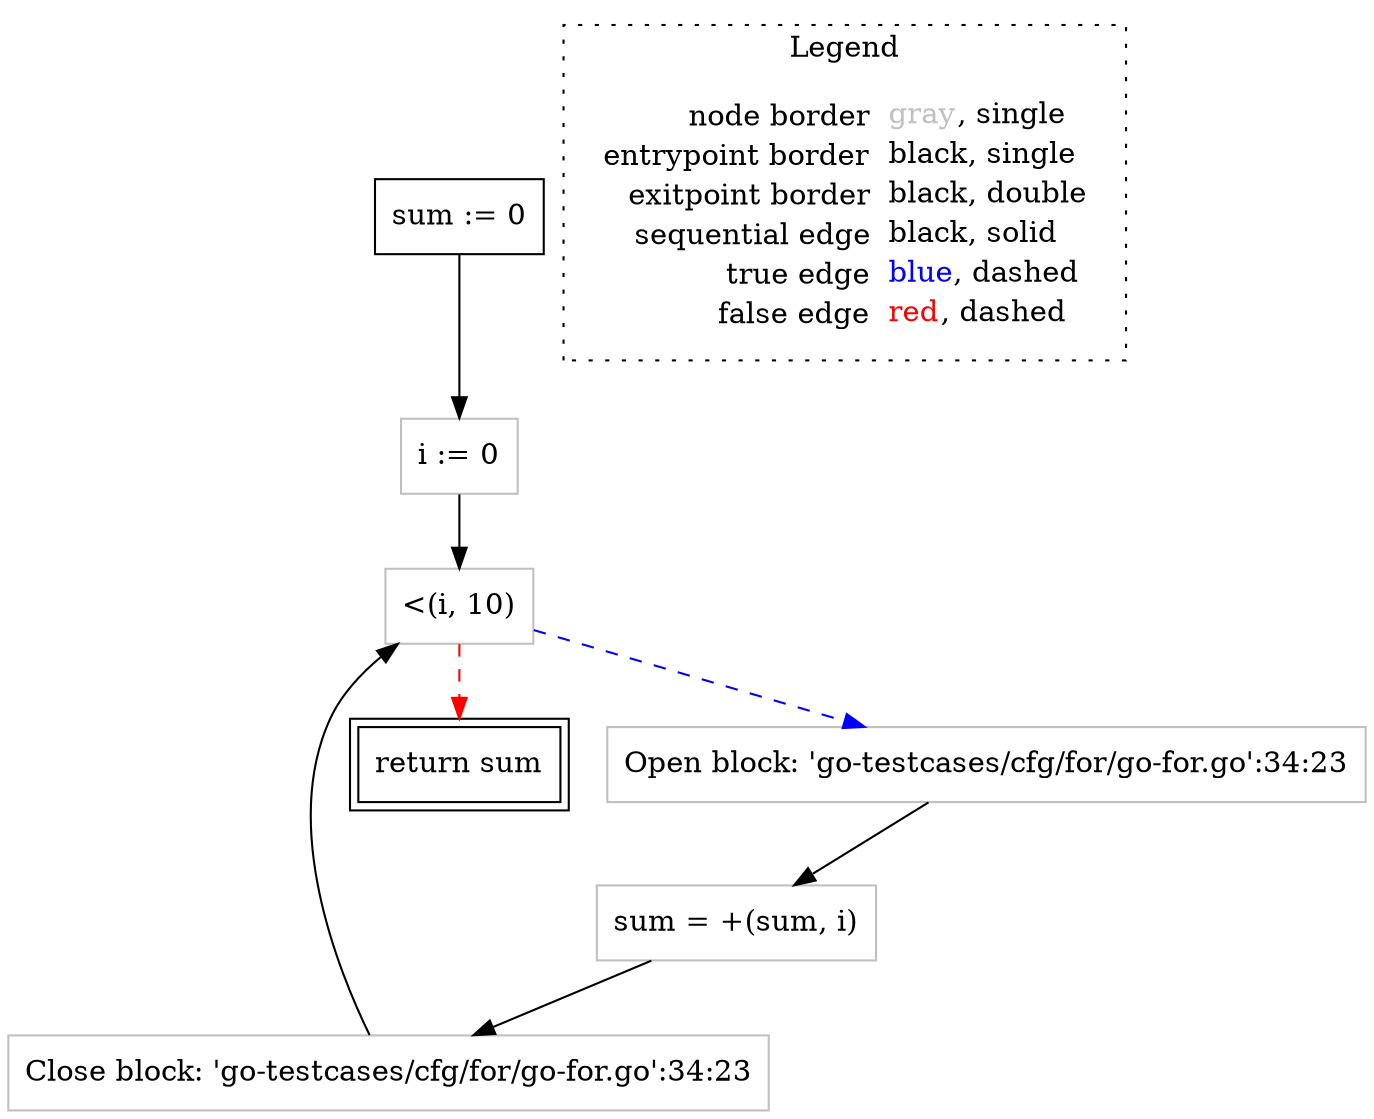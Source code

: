 digraph {
	"node0" [shape="rect",color="black",label=<sum := 0>];
	"node1" [shape="rect",color="gray",label=<Close block: 'go-testcases/cfg/for/go-for.go':34:23>];
	"node2" [shape="rect",color="gray",label=<sum = +(sum, i)>];
	"node3" [shape="rect",color="black",peripheries="2",label=<return sum>];
	"node4" [shape="rect",color="gray",label=<&lt;(i, 10)>];
	"node5" [shape="rect",color="gray",label=<i := 0>];
	"node6" [shape="rect",color="gray",label=<Open block: 'go-testcases/cfg/for/go-for.go':34:23>];
	"node1" -> "node4" [color="black"];
	"node2" -> "node1" [color="black"];
	"node4" -> "node3" [color="red",style="dashed"];
	"node4" -> "node6" [color="blue",style="dashed"];
	"node5" -> "node4" [color="black"];
	"node6" -> "node2" [color="black"];
	"node0" -> "node5" [color="black"];
subgraph cluster_legend {
	label="Legend";
	style=dotted;
	node [shape=plaintext];
	"legend" [label=<<table border="0" cellpadding="2" cellspacing="0" cellborder="0"><tr><td align="right">node border&nbsp;</td><td align="left"><font color="gray">gray</font>, single</td></tr><tr><td align="right">entrypoint border&nbsp;</td><td align="left"><font color="black">black</font>, single</td></tr><tr><td align="right">exitpoint border&nbsp;</td><td align="left"><font color="black">black</font>, double</td></tr><tr><td align="right">sequential edge&nbsp;</td><td align="left"><font color="black">black</font>, solid</td></tr><tr><td align="right">true edge&nbsp;</td><td align="left"><font color="blue">blue</font>, dashed</td></tr><tr><td align="right">false edge&nbsp;</td><td align="left"><font color="red">red</font>, dashed</td></tr></table>>];
}

}
